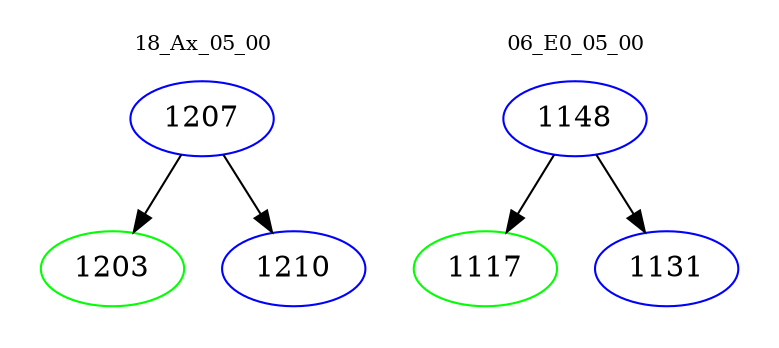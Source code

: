 digraph{
subgraph cluster_0 {
color = white
label = "18_Ax_05_00";
fontsize=10;
T0_1207 [label="1207", color="blue"]
T0_1207 -> T0_1203 [color="black"]
T0_1203 [label="1203", color="green"]
T0_1207 -> T0_1210 [color="black"]
T0_1210 [label="1210", color="blue"]
}
subgraph cluster_1 {
color = white
label = "06_E0_05_00";
fontsize=10;
T1_1148 [label="1148", color="blue"]
T1_1148 -> T1_1117 [color="black"]
T1_1117 [label="1117", color="green"]
T1_1148 -> T1_1131 [color="black"]
T1_1131 [label="1131", color="blue"]
}
}
